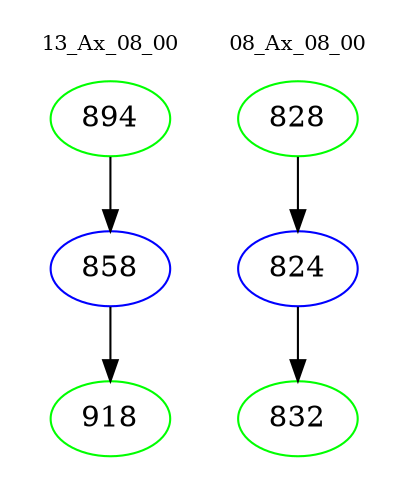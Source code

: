 digraph{
subgraph cluster_0 {
color = white
label = "13_Ax_08_00";
fontsize=10;
T0_894 [label="894", color="green"]
T0_894 -> T0_858 [color="black"]
T0_858 [label="858", color="blue"]
T0_858 -> T0_918 [color="black"]
T0_918 [label="918", color="green"]
}
subgraph cluster_1 {
color = white
label = "08_Ax_08_00";
fontsize=10;
T1_828 [label="828", color="green"]
T1_828 -> T1_824 [color="black"]
T1_824 [label="824", color="blue"]
T1_824 -> T1_832 [color="black"]
T1_832 [label="832", color="green"]
}
}
